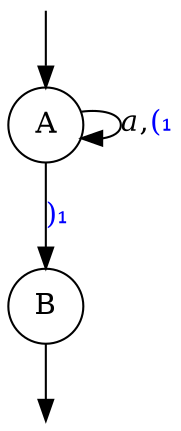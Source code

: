 digraph {
    node [shape=circle]
    Q0 [style=invisible, height=0, width=0, fixedsize=true]
    Q1 [style=invisible, height=0, width=0, fixedsize=true]
    
    Q0 -> A;
    A -> A [label=<<i>a</i>,<FONT COLOR="blue">(₁</FONT>> ];
    A -> B [label=<<FONT COLOR="blue">)₁</FONT>> ];
    B -> Q1;
}